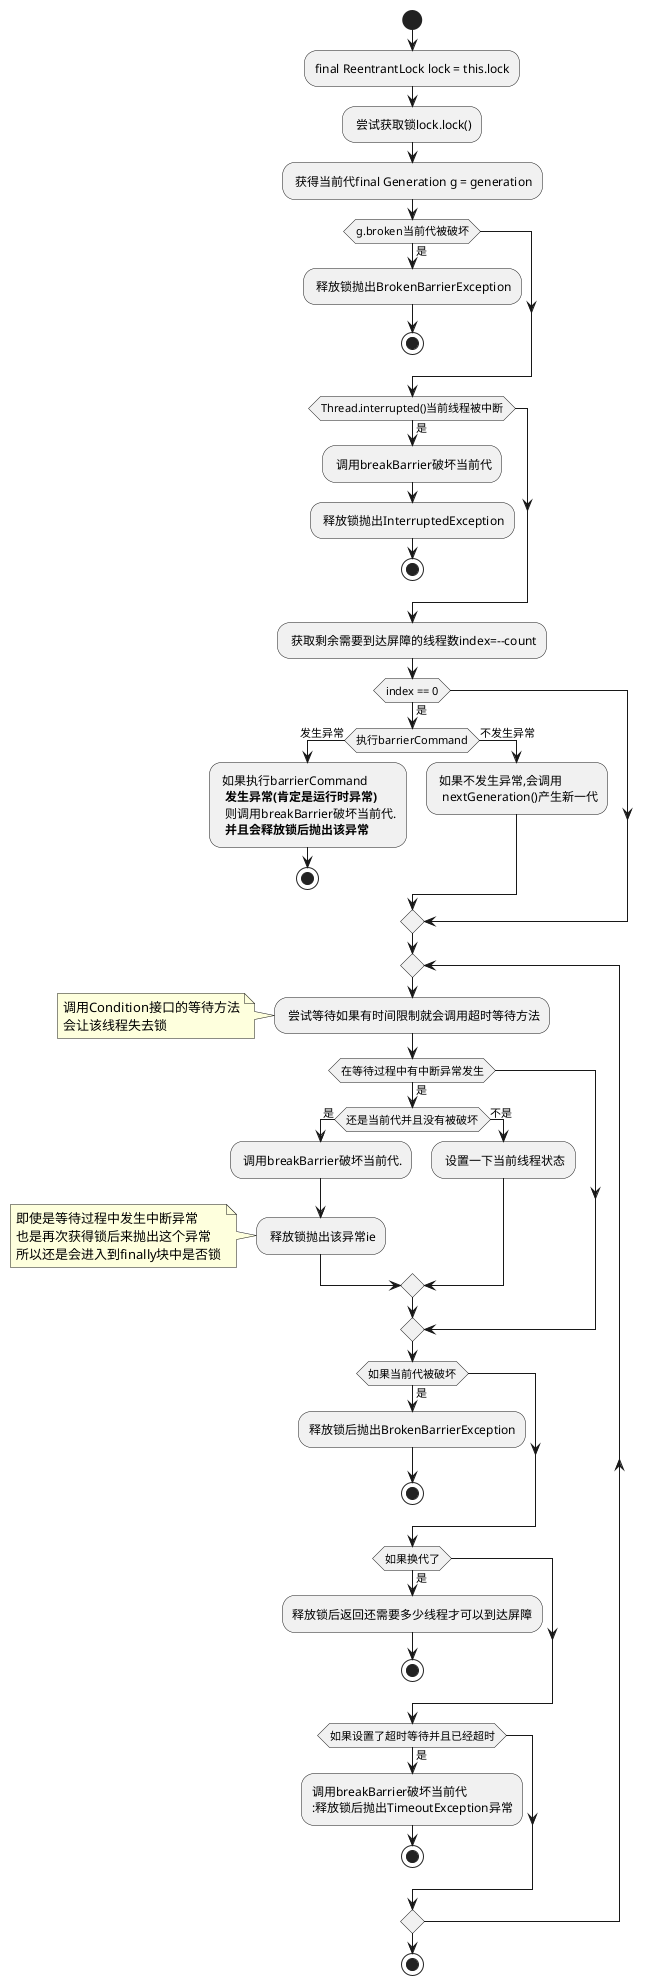 @startuml
start
:final ReentrantLock lock = this.lock;
: 尝试获取锁lock.lock();
: 获得当前代final Generation g = generation;
if (g.broken当前代被破坏) then (是)
    : 释放锁抛出BrokenBarrierException;
    stop
endif
if (Thread.interrupted()当前线程被中断) then (是)
    : 调用breakBarrier破坏当前代;
    : 释放锁抛出InterruptedException;
    stop
endif
: 获取剩余需要到达屏障的线程数index=--count;
if (index == 0) then(是)
    if (执行barrierCommand) then (发生异常)
    : 如果执行barrierCommand
      **发生异常(肯定是运行时异常)**
      则调用breakBarrier破坏当前代.
      **并且会释放锁后抛出该异常**;
      stop;
    else(不发生异常)
    : 如果不发生异常,会调用
      nextGeneration()产生新一代;
    endif
endif
repeat
: 尝试等待如果有时间限制就会调用超时等待方法;
note left
    调用Condition接口的等待方法
    会让该线程失去锁
endnote
if (在等待过程中有中断异常发生) then (是)
    if (还是当前代并且没有被破坏) then (是)
        : 调用breakBarrier破坏当前代.;
        : 释放锁抛出该异常ie;
        note left
            即使是等待过程中发生中断异常
            也是再次获得锁后来抛出这个异常
            所以还是会进入到finally块中是否锁
        endnote
    else (不是)
        : 设置一下当前线程状态;
    endif
endif
if (如果当前代被破坏) then(是)
    :释放锁后抛出BrokenBarrierException;
    stop
endif
if (如果换代了) then(是)
    :释放锁后返回还需要多少线程才可以到达屏障;
    stop
endif
if (如果设置了超时等待并且已经超时) then(是)
    :调用breakBarrier破坏当前代
    :释放锁后抛出TimeoutException异常;
    stop
endif
repeat while ()
stop
@enduml